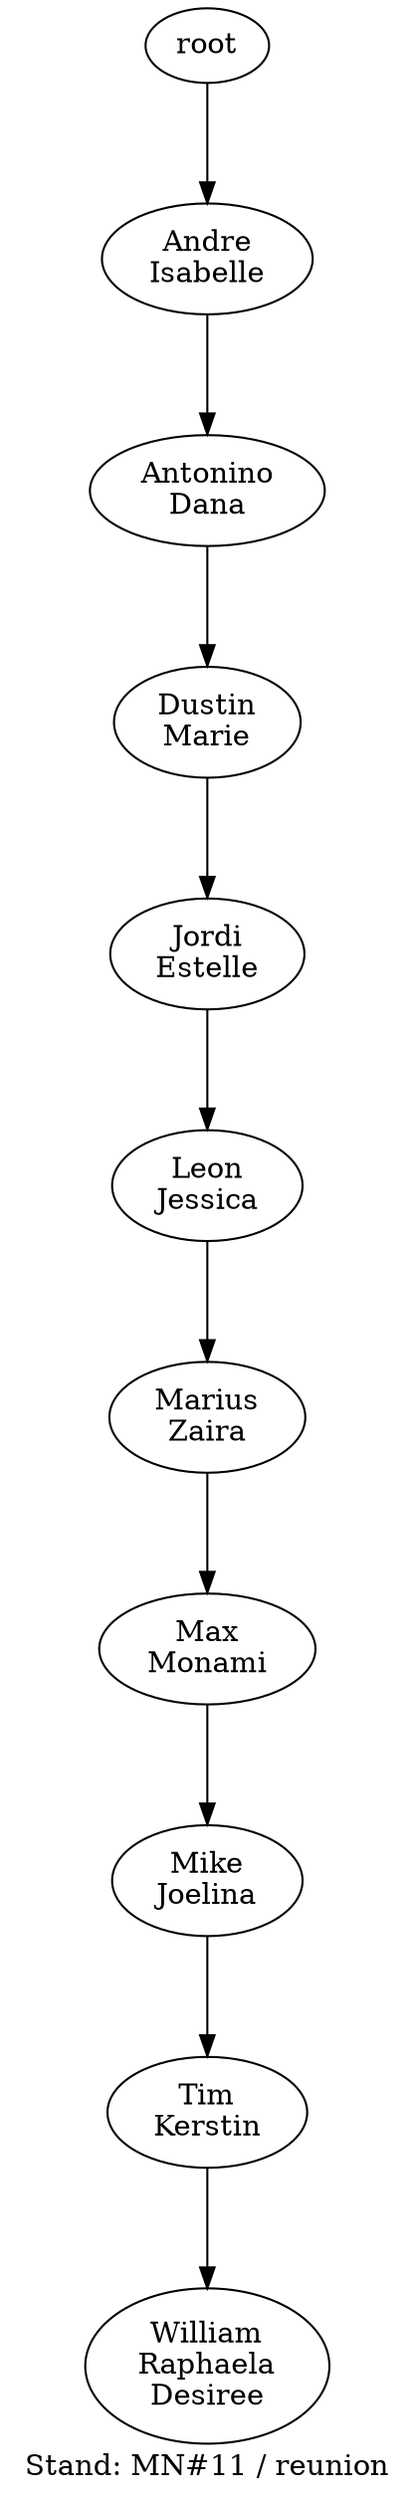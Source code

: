 digraph D { labelloc="b"; label="Stand: MN#11 / reunion"; ranksep=0.8;
"root/2"[label="Andre\nIsabelle"]
"root" -> "root/2";
"root/2/0"[label="Antonino\nDana"]
"root/2" -> "root/2/0";
"root/2/0/6"[label="Dustin\nMarie"]
"root/2/0" -> "root/2/0/6";
"root/2/0/6/1"[label="Jordi\nEstelle"]
"root/2/0/6" -> "root/2/0/6/1";
"root/2/0/6/1/3"[label="Leon\nJessica"]
"root/2/0/6/1" -> "root/2/0/6/1/3";
"root/2/0/6/1/3/9"[label="Marius\nZaira"]
"root/2/0/6/1/3" -> "root/2/0/6/1/3/9";
"root/2/0/6/1/3/9/7"[label="Max\nMonami"]
"root/2/0/6/1/3/9" -> "root/2/0/6/1/3/9/7";
"root/2/0/6/1/3/9/7/4"[label="Mike\nJoelina"]
"root/2/0/6/1/3/9/7" -> "root/2/0/6/1/3/9/7/4";
"root/2/0/6/1/3/9/7/4/5"[label="Tim\nKerstin"]
"root/2/0/6/1/3/9/7/4" -> "root/2/0/6/1/3/9/7/4/5";
"root/2/0/6/1/3/9/7/4/5/8,10"[label="William\nRaphaela\nDesiree"]
"root/2/0/6/1/3/9/7/4/5" -> "root/2/0/6/1/3/9/7/4/5/8,10";
}

